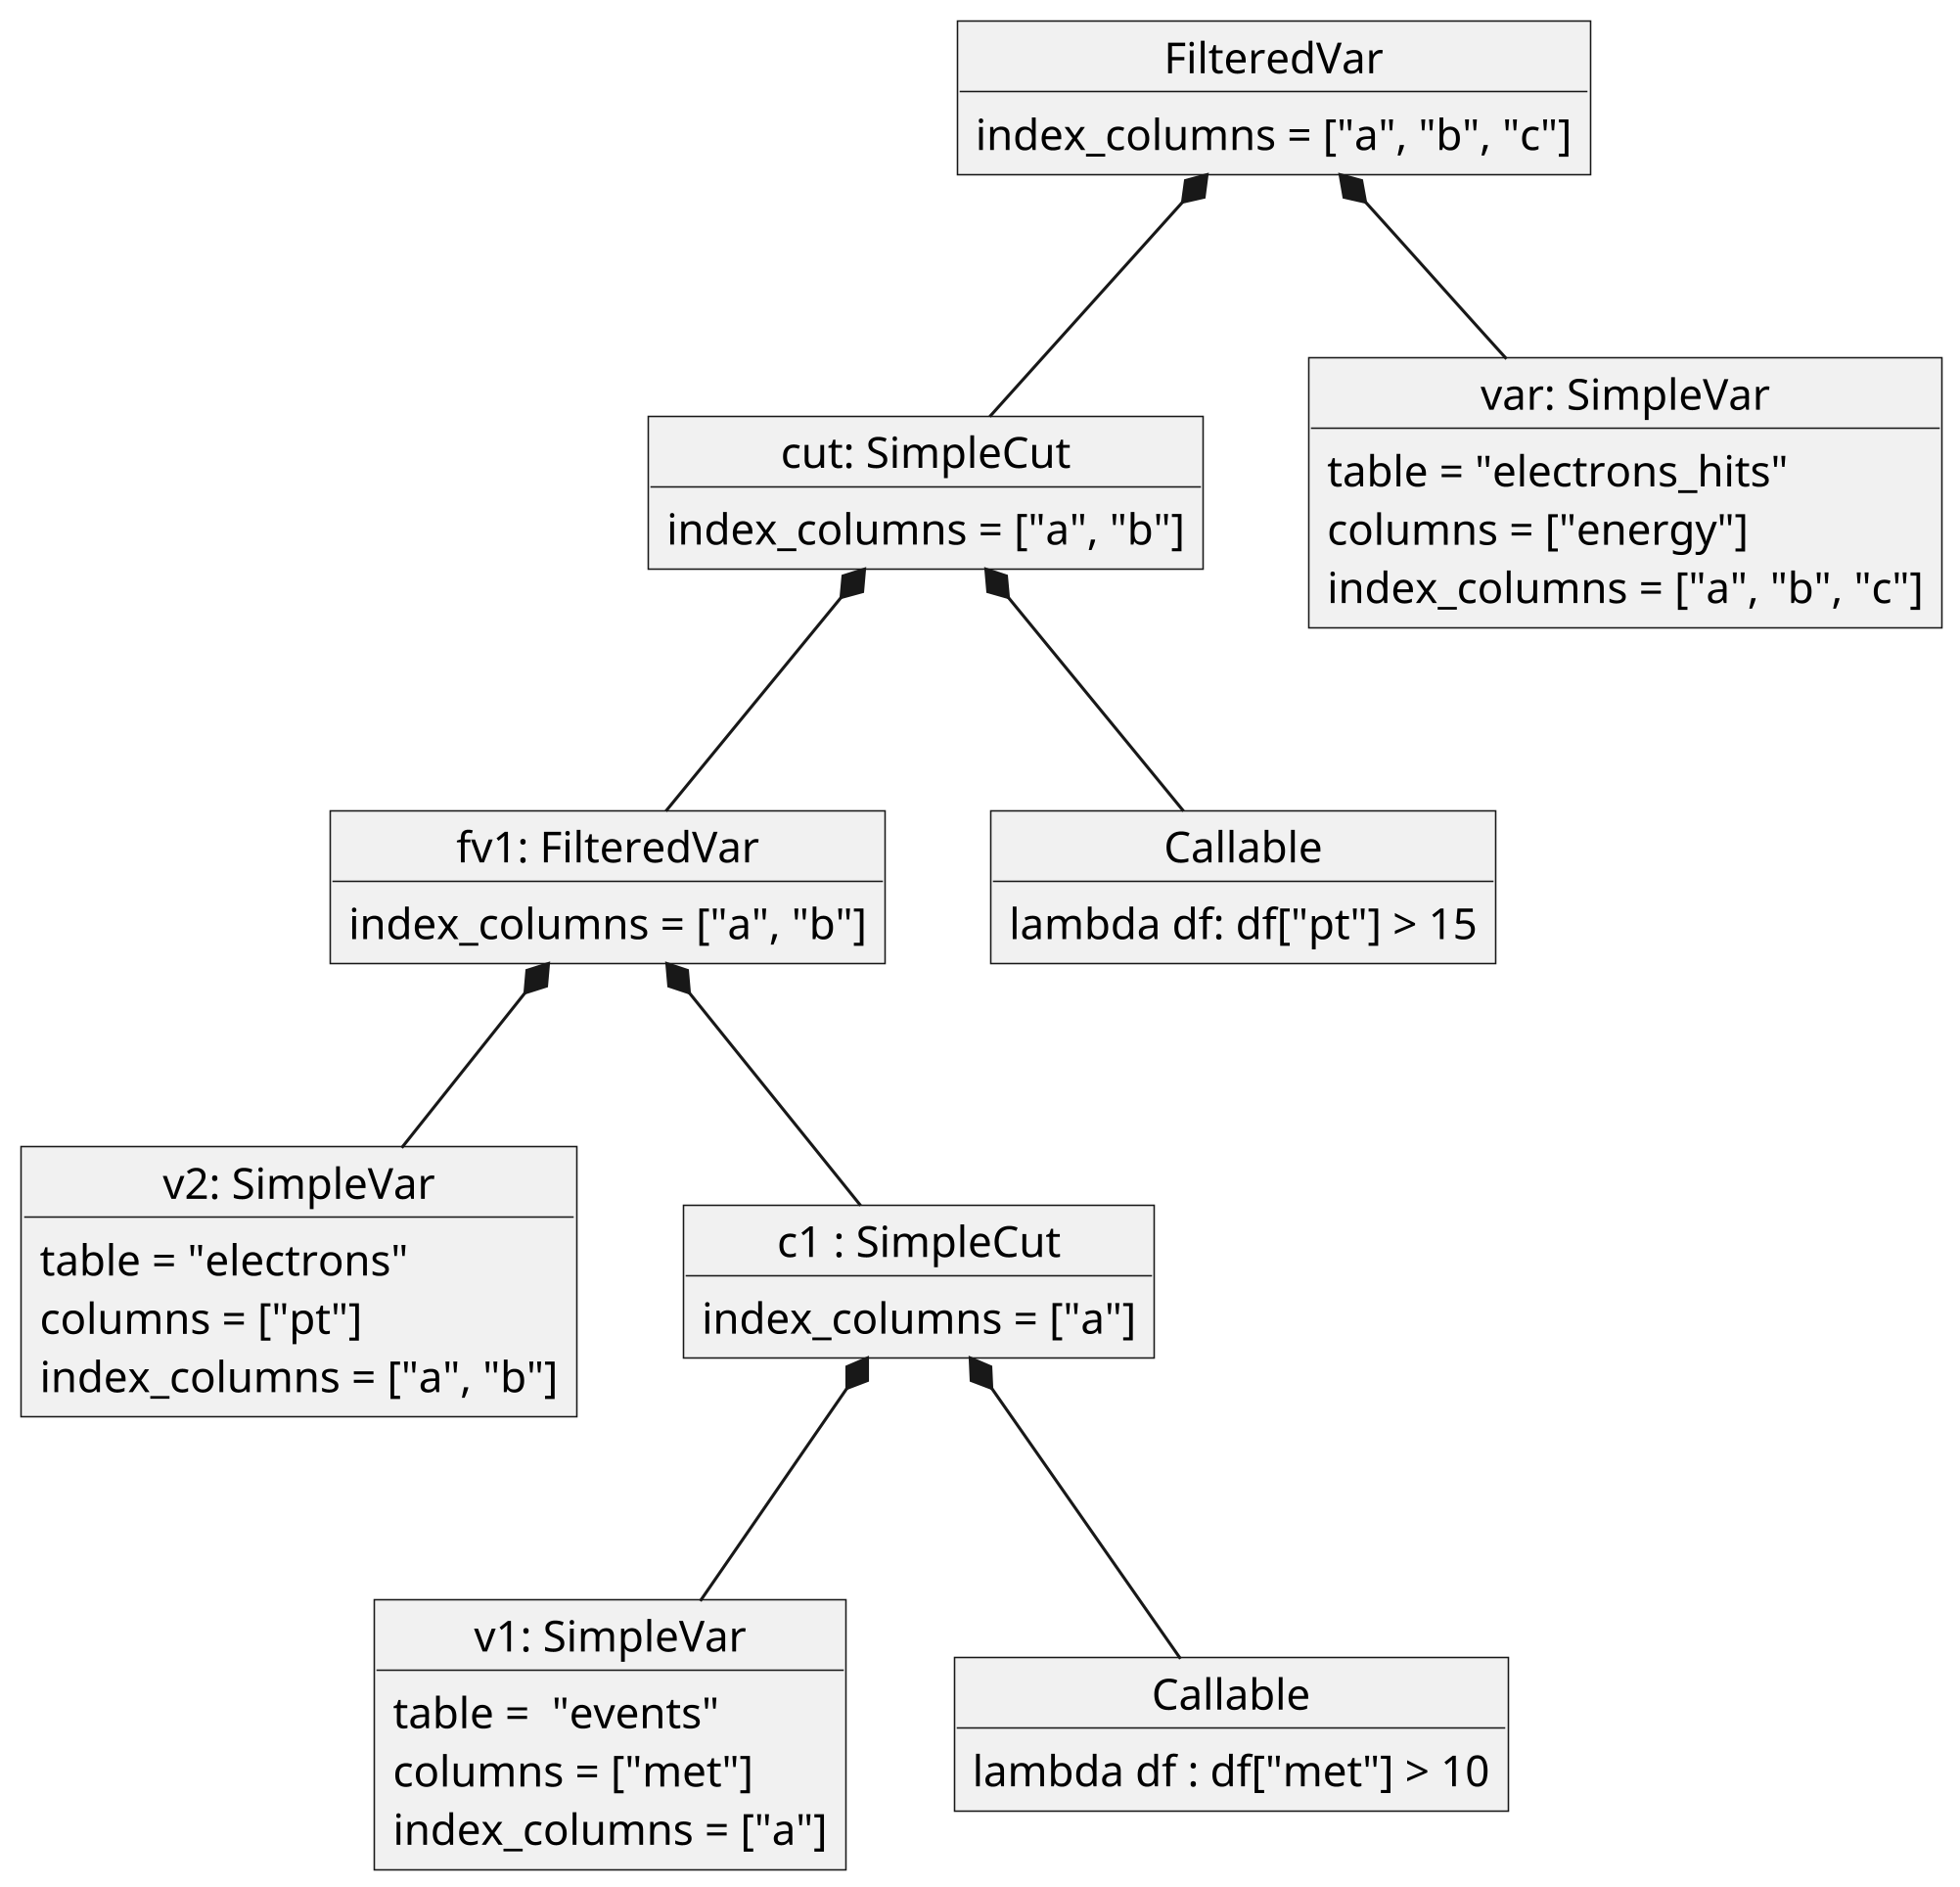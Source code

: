 @startuml
skinparam dpi 300

object "v2: SimpleVar" as var {
  table = "electrons"
  columns = ["pt"]
  index_columns = ["a", "b"]
}

object "c1 : SimpleCut" as cut {
  index_columns = ["a"]
}

object "v1: SimpleVar" as met {
  table =  "events"
  columns = ["met"]
  index_columns = ["a"]
}

object "fv1: FilteredVar" as fv1 {
  index_columns = ["a", "b"]
}

object "Callable" as pred {
 lambda df : df["met"] > 10
}

object "FilteredVar" as fv2 {
  index_columns = ["a", "b", "c"]
}

object "cut: SimpleCut" as cut2 {
  index_columns = ["a", "b"]
}

object "var: SimpleVar" as hits {
  table = "electrons_hits"
  columns = ["energy"]
  index_columns = ["a", "b", "c"]
}

object "Callable" as pred2 {
  lambda df: df["pt"] > 15
}

cut *-- met
cut *-- pred
fv1 *-- var
fv1 *-- cut

fv2 *-- hits
fv2 *-- cut2

cut2 *-- fv1
cut2 *-- pred2

@enduml
